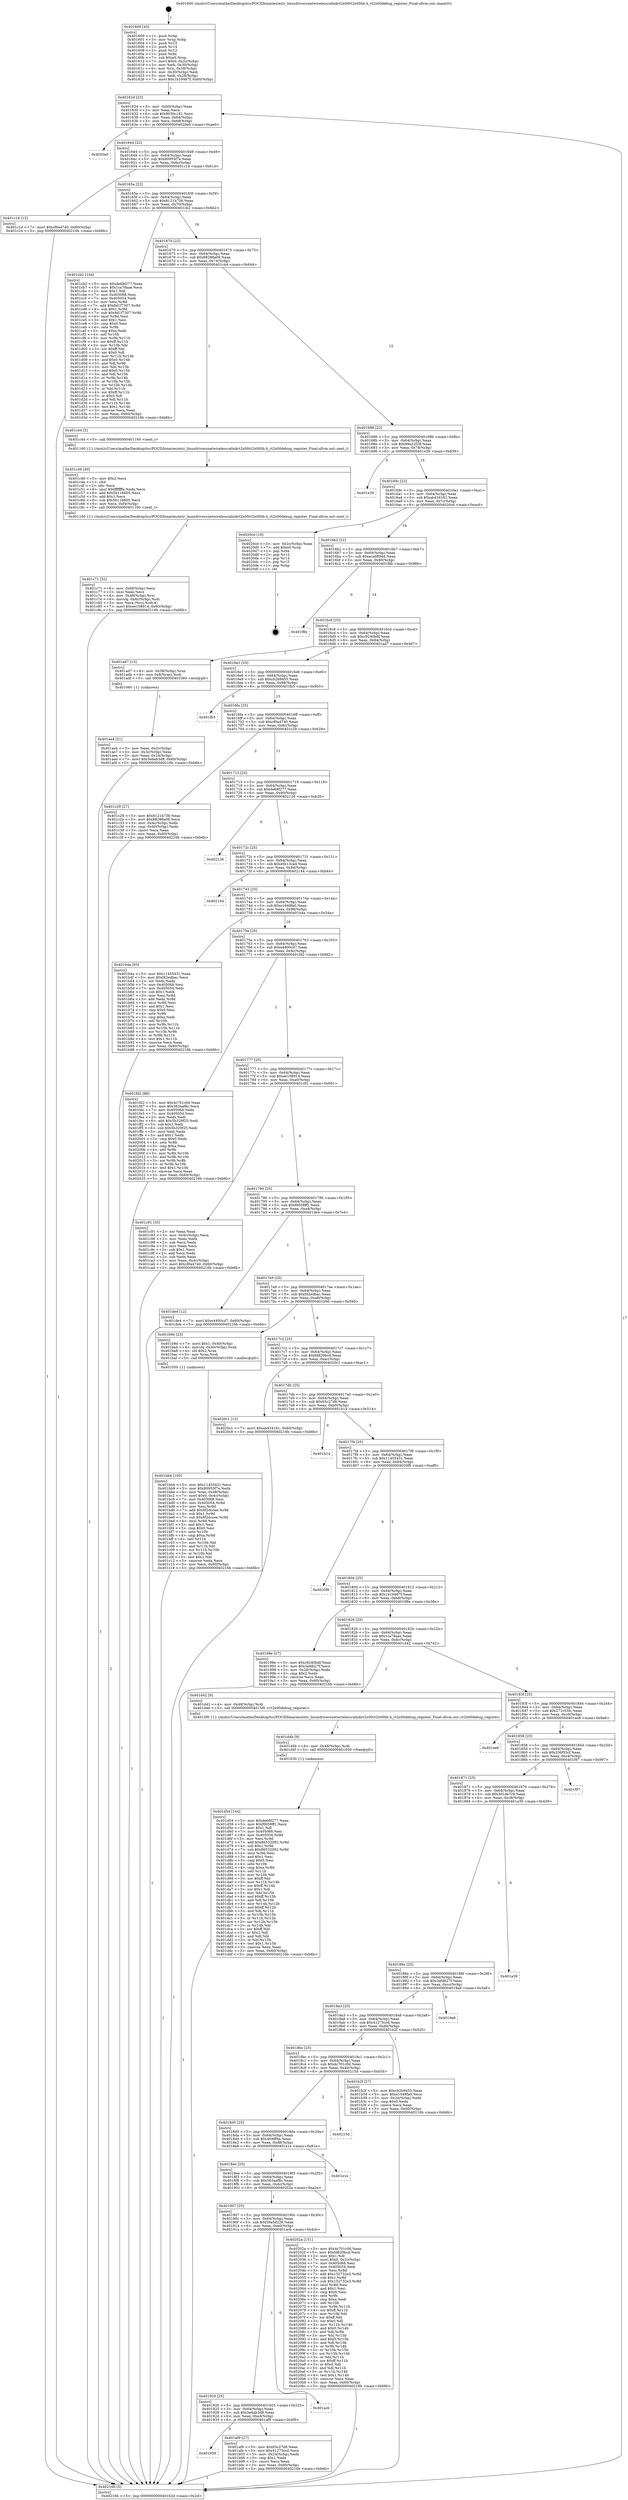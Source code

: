 digraph "0x401600" {
  label = "0x401600 (/mnt/c/Users/mathe/Desktop/tcc/POCII/binaries/extr_linuxdriversnetwirelessralinkrt2x00rt2x00lib.h_rt2x00debug_register_Final-ollvm.out::main(0))"
  labelloc = "t"
  node[shape=record]

  Entry [label="",width=0.3,height=0.3,shape=circle,fillcolor=black,style=filled]
  "0x40162d" [label="{
     0x40162d [23]\l
     | [instrs]\l
     &nbsp;&nbsp;0x40162d \<+3\>: mov -0x60(%rbp),%eax\l
     &nbsp;&nbsp;0x401630 \<+2\>: mov %eax,%ecx\l
     &nbsp;&nbsp;0x401632 \<+6\>: sub $0x8030c181,%ecx\l
     &nbsp;&nbsp;0x401638 \<+3\>: mov %eax,-0x64(%rbp)\l
     &nbsp;&nbsp;0x40163b \<+3\>: mov %ecx,-0x68(%rbp)\l
     &nbsp;&nbsp;0x40163e \<+6\>: je 00000000004020e0 \<main+0xae0\>\l
  }"]
  "0x4020e0" [label="{
     0x4020e0\l
  }", style=dashed]
  "0x401644" [label="{
     0x401644 [22]\l
     | [instrs]\l
     &nbsp;&nbsp;0x401644 \<+5\>: jmp 0000000000401649 \<main+0x49\>\l
     &nbsp;&nbsp;0x401649 \<+3\>: mov -0x64(%rbp),%eax\l
     &nbsp;&nbsp;0x40164c \<+5\>: sub $0x80955f7e,%eax\l
     &nbsp;&nbsp;0x401651 \<+3\>: mov %eax,-0x6c(%rbp)\l
     &nbsp;&nbsp;0x401654 \<+6\>: je 0000000000401c1d \<main+0x61d\>\l
  }"]
  Exit [label="",width=0.3,height=0.3,shape=circle,fillcolor=black,style=filled,peripheries=2]
  "0x401c1d" [label="{
     0x401c1d [12]\l
     | [instrs]\l
     &nbsp;&nbsp;0x401c1d \<+7\>: movl $0xcf0a4740,-0x60(%rbp)\l
     &nbsp;&nbsp;0x401c24 \<+5\>: jmp 000000000040216b \<main+0xb6b\>\l
  }"]
  "0x40165a" [label="{
     0x40165a [22]\l
     | [instrs]\l
     &nbsp;&nbsp;0x40165a \<+5\>: jmp 000000000040165f \<main+0x5f\>\l
     &nbsp;&nbsp;0x40165f \<+3\>: mov -0x64(%rbp),%eax\l
     &nbsp;&nbsp;0x401662 \<+5\>: sub $0x8121b736,%eax\l
     &nbsp;&nbsp;0x401667 \<+3\>: mov %eax,-0x70(%rbp)\l
     &nbsp;&nbsp;0x40166a \<+6\>: je 0000000000401cb2 \<main+0x6b2\>\l
  }"]
  "0x401d54" [label="{
     0x401d54 [144]\l
     | [instrs]\l
     &nbsp;&nbsp;0x401d54 \<+5\>: mov $0xde68f277,%eax\l
     &nbsp;&nbsp;0x401d59 \<+5\>: mov $0xf0058ff1,%ecx\l
     &nbsp;&nbsp;0x401d5e \<+2\>: mov $0x1,%dl\l
     &nbsp;&nbsp;0x401d60 \<+7\>: mov 0x405068,%esi\l
     &nbsp;&nbsp;0x401d67 \<+8\>: mov 0x405054,%r8d\l
     &nbsp;&nbsp;0x401d6f \<+3\>: mov %esi,%r9d\l
     &nbsp;&nbsp;0x401d72 \<+7\>: add $0x86532092,%r9d\l
     &nbsp;&nbsp;0x401d79 \<+4\>: sub $0x1,%r9d\l
     &nbsp;&nbsp;0x401d7d \<+7\>: sub $0x86532092,%r9d\l
     &nbsp;&nbsp;0x401d84 \<+4\>: imul %r9d,%esi\l
     &nbsp;&nbsp;0x401d88 \<+3\>: and $0x1,%esi\l
     &nbsp;&nbsp;0x401d8b \<+3\>: cmp $0x0,%esi\l
     &nbsp;&nbsp;0x401d8e \<+4\>: sete %r10b\l
     &nbsp;&nbsp;0x401d92 \<+4\>: cmp $0xa,%r8d\l
     &nbsp;&nbsp;0x401d96 \<+4\>: setl %r11b\l
     &nbsp;&nbsp;0x401d9a \<+3\>: mov %r10b,%bl\l
     &nbsp;&nbsp;0x401d9d \<+3\>: xor $0xff,%bl\l
     &nbsp;&nbsp;0x401da0 \<+3\>: mov %r11b,%r14b\l
     &nbsp;&nbsp;0x401da3 \<+4\>: xor $0xff,%r14b\l
     &nbsp;&nbsp;0x401da7 \<+3\>: xor $0x1,%dl\l
     &nbsp;&nbsp;0x401daa \<+3\>: mov %bl,%r15b\l
     &nbsp;&nbsp;0x401dad \<+4\>: and $0xff,%r15b\l
     &nbsp;&nbsp;0x401db1 \<+3\>: and %dl,%r10b\l
     &nbsp;&nbsp;0x401db4 \<+3\>: mov %r14b,%r12b\l
     &nbsp;&nbsp;0x401db7 \<+4\>: and $0xff,%r12b\l
     &nbsp;&nbsp;0x401dbb \<+3\>: and %dl,%r11b\l
     &nbsp;&nbsp;0x401dbe \<+3\>: or %r10b,%r15b\l
     &nbsp;&nbsp;0x401dc1 \<+3\>: or %r11b,%r12b\l
     &nbsp;&nbsp;0x401dc4 \<+3\>: xor %r12b,%r15b\l
     &nbsp;&nbsp;0x401dc7 \<+3\>: or %r14b,%bl\l
     &nbsp;&nbsp;0x401dca \<+3\>: xor $0xff,%bl\l
     &nbsp;&nbsp;0x401dcd \<+3\>: or $0x1,%dl\l
     &nbsp;&nbsp;0x401dd0 \<+2\>: and %dl,%bl\l
     &nbsp;&nbsp;0x401dd2 \<+3\>: or %bl,%r15b\l
     &nbsp;&nbsp;0x401dd5 \<+4\>: test $0x1,%r15b\l
     &nbsp;&nbsp;0x401dd9 \<+3\>: cmovne %ecx,%eax\l
     &nbsp;&nbsp;0x401ddc \<+3\>: mov %eax,-0x60(%rbp)\l
     &nbsp;&nbsp;0x401ddf \<+5\>: jmp 000000000040216b \<main+0xb6b\>\l
  }"]
  "0x401cb2" [label="{
     0x401cb2 [144]\l
     | [instrs]\l
     &nbsp;&nbsp;0x401cb2 \<+5\>: mov $0xde68f277,%eax\l
     &nbsp;&nbsp;0x401cb7 \<+5\>: mov $0x1ca78aae,%ecx\l
     &nbsp;&nbsp;0x401cbc \<+2\>: mov $0x1,%dl\l
     &nbsp;&nbsp;0x401cbe \<+7\>: mov 0x405068,%esi\l
     &nbsp;&nbsp;0x401cc5 \<+7\>: mov 0x405054,%edi\l
     &nbsp;&nbsp;0x401ccc \<+3\>: mov %esi,%r8d\l
     &nbsp;&nbsp;0x401ccf \<+7\>: add $0x8d1f7307,%r8d\l
     &nbsp;&nbsp;0x401cd6 \<+4\>: sub $0x1,%r8d\l
     &nbsp;&nbsp;0x401cda \<+7\>: sub $0x8d1f7307,%r8d\l
     &nbsp;&nbsp;0x401ce1 \<+4\>: imul %r8d,%esi\l
     &nbsp;&nbsp;0x401ce5 \<+3\>: and $0x1,%esi\l
     &nbsp;&nbsp;0x401ce8 \<+3\>: cmp $0x0,%esi\l
     &nbsp;&nbsp;0x401ceb \<+4\>: sete %r9b\l
     &nbsp;&nbsp;0x401cef \<+3\>: cmp $0xa,%edi\l
     &nbsp;&nbsp;0x401cf2 \<+4\>: setl %r10b\l
     &nbsp;&nbsp;0x401cf6 \<+3\>: mov %r9b,%r11b\l
     &nbsp;&nbsp;0x401cf9 \<+4\>: xor $0xff,%r11b\l
     &nbsp;&nbsp;0x401cfd \<+3\>: mov %r10b,%bl\l
     &nbsp;&nbsp;0x401d00 \<+3\>: xor $0xff,%bl\l
     &nbsp;&nbsp;0x401d03 \<+3\>: xor $0x0,%dl\l
     &nbsp;&nbsp;0x401d06 \<+3\>: mov %r11b,%r14b\l
     &nbsp;&nbsp;0x401d09 \<+4\>: and $0x0,%r14b\l
     &nbsp;&nbsp;0x401d0d \<+3\>: and %dl,%r9b\l
     &nbsp;&nbsp;0x401d10 \<+3\>: mov %bl,%r15b\l
     &nbsp;&nbsp;0x401d13 \<+4\>: and $0x0,%r15b\l
     &nbsp;&nbsp;0x401d17 \<+3\>: and %dl,%r10b\l
     &nbsp;&nbsp;0x401d1a \<+3\>: or %r9b,%r14b\l
     &nbsp;&nbsp;0x401d1d \<+3\>: or %r10b,%r15b\l
     &nbsp;&nbsp;0x401d20 \<+3\>: xor %r15b,%r14b\l
     &nbsp;&nbsp;0x401d23 \<+3\>: or %bl,%r11b\l
     &nbsp;&nbsp;0x401d26 \<+4\>: xor $0xff,%r11b\l
     &nbsp;&nbsp;0x401d2a \<+3\>: or $0x0,%dl\l
     &nbsp;&nbsp;0x401d2d \<+3\>: and %dl,%r11b\l
     &nbsp;&nbsp;0x401d30 \<+3\>: or %r11b,%r14b\l
     &nbsp;&nbsp;0x401d33 \<+4\>: test $0x1,%r14b\l
     &nbsp;&nbsp;0x401d37 \<+3\>: cmovne %ecx,%eax\l
     &nbsp;&nbsp;0x401d3a \<+3\>: mov %eax,-0x60(%rbp)\l
     &nbsp;&nbsp;0x401d3d \<+5\>: jmp 000000000040216b \<main+0xb6b\>\l
  }"]
  "0x401670" [label="{
     0x401670 [22]\l
     | [instrs]\l
     &nbsp;&nbsp;0x401670 \<+5\>: jmp 0000000000401675 \<main+0x75\>\l
     &nbsp;&nbsp;0x401675 \<+3\>: mov -0x64(%rbp),%eax\l
     &nbsp;&nbsp;0x401678 \<+5\>: sub $0x88288a09,%eax\l
     &nbsp;&nbsp;0x40167d \<+3\>: mov %eax,-0x74(%rbp)\l
     &nbsp;&nbsp;0x401680 \<+6\>: je 0000000000401c44 \<main+0x644\>\l
  }"]
  "0x401d4b" [label="{
     0x401d4b [9]\l
     | [instrs]\l
     &nbsp;&nbsp;0x401d4b \<+4\>: mov -0x48(%rbp),%rdi\l
     &nbsp;&nbsp;0x401d4f \<+5\>: call 0000000000401030 \<free@plt\>\l
     | [calls]\l
     &nbsp;&nbsp;0x401030 \{1\} (unknown)\l
  }"]
  "0x401c44" [label="{
     0x401c44 [5]\l
     | [instrs]\l
     &nbsp;&nbsp;0x401c44 \<+5\>: call 0000000000401160 \<next_i\>\l
     | [calls]\l
     &nbsp;&nbsp;0x401160 \{1\} (/mnt/c/Users/mathe/Desktop/tcc/POCII/binaries/extr_linuxdriversnetwirelessralinkrt2x00rt2x00lib.h_rt2x00debug_register_Final-ollvm.out::next_i)\l
  }"]
  "0x401686" [label="{
     0x401686 [22]\l
     | [instrs]\l
     &nbsp;&nbsp;0x401686 \<+5\>: jmp 000000000040168b \<main+0x8b\>\l
     &nbsp;&nbsp;0x40168b \<+3\>: mov -0x64(%rbp),%eax\l
     &nbsp;&nbsp;0x40168e \<+5\>: sub $0x99a22f28,%eax\l
     &nbsp;&nbsp;0x401693 \<+3\>: mov %eax,-0x78(%rbp)\l
     &nbsp;&nbsp;0x401696 \<+6\>: je 0000000000401e39 \<main+0x839\>\l
  }"]
  "0x401c71" [label="{
     0x401c71 [32]\l
     | [instrs]\l
     &nbsp;&nbsp;0x401c71 \<+6\>: mov -0xf4(%rbp),%ecx\l
     &nbsp;&nbsp;0x401c77 \<+3\>: imul %eax,%ecx\l
     &nbsp;&nbsp;0x401c7a \<+4\>: mov -0x48(%rbp),%rsi\l
     &nbsp;&nbsp;0x401c7e \<+4\>: movslq -0x4c(%rbp),%rdi\l
     &nbsp;&nbsp;0x401c82 \<+3\>: mov %ecx,(%rsi,%rdi,4)\l
     &nbsp;&nbsp;0x401c85 \<+7\>: movl $0xee108914,-0x60(%rbp)\l
     &nbsp;&nbsp;0x401c8c \<+5\>: jmp 000000000040216b \<main+0xb6b\>\l
  }"]
  "0x401e39" [label="{
     0x401e39\l
  }", style=dashed]
  "0x40169c" [label="{
     0x40169c [22]\l
     | [instrs]\l
     &nbsp;&nbsp;0x40169c \<+5\>: jmp 00000000004016a1 \<main+0xa1\>\l
     &nbsp;&nbsp;0x4016a1 \<+3\>: mov -0x64(%rbp),%eax\l
     &nbsp;&nbsp;0x4016a4 \<+5\>: sub $0xab434161,%eax\l
     &nbsp;&nbsp;0x4016a9 \<+3\>: mov %eax,-0x7c(%rbp)\l
     &nbsp;&nbsp;0x4016ac \<+6\>: je 00000000004020cd \<main+0xacd\>\l
  }"]
  "0x401c49" [label="{
     0x401c49 [40]\l
     | [instrs]\l
     &nbsp;&nbsp;0x401c49 \<+5\>: mov $0x2,%ecx\l
     &nbsp;&nbsp;0x401c4e \<+1\>: cltd\l
     &nbsp;&nbsp;0x401c4f \<+2\>: idiv %ecx\l
     &nbsp;&nbsp;0x401c51 \<+6\>: imul $0xfffffffe,%edx,%ecx\l
     &nbsp;&nbsp;0x401c57 \<+6\>: add $0x5b116605,%ecx\l
     &nbsp;&nbsp;0x401c5d \<+3\>: add $0x1,%ecx\l
     &nbsp;&nbsp;0x401c60 \<+6\>: sub $0x5b116605,%ecx\l
     &nbsp;&nbsp;0x401c66 \<+6\>: mov %ecx,-0xf4(%rbp)\l
     &nbsp;&nbsp;0x401c6c \<+5\>: call 0000000000401160 \<next_i\>\l
     | [calls]\l
     &nbsp;&nbsp;0x401160 \{1\} (/mnt/c/Users/mathe/Desktop/tcc/POCII/binaries/extr_linuxdriversnetwirelessralinkrt2x00rt2x00lib.h_rt2x00debug_register_Final-ollvm.out::next_i)\l
  }"]
  "0x4020cd" [label="{
     0x4020cd [19]\l
     | [instrs]\l
     &nbsp;&nbsp;0x4020cd \<+3\>: mov -0x2c(%rbp),%eax\l
     &nbsp;&nbsp;0x4020d0 \<+7\>: add $0xe0,%rsp\l
     &nbsp;&nbsp;0x4020d7 \<+1\>: pop %rbx\l
     &nbsp;&nbsp;0x4020d8 \<+2\>: pop %r12\l
     &nbsp;&nbsp;0x4020da \<+2\>: pop %r14\l
     &nbsp;&nbsp;0x4020dc \<+2\>: pop %r15\l
     &nbsp;&nbsp;0x4020de \<+1\>: pop %rbp\l
     &nbsp;&nbsp;0x4020df \<+1\>: ret\l
  }"]
  "0x4016b2" [label="{
     0x4016b2 [22]\l
     | [instrs]\l
     &nbsp;&nbsp;0x4016b2 \<+5\>: jmp 00000000004016b7 \<main+0xb7\>\l
     &nbsp;&nbsp;0x4016b7 \<+3\>: mov -0x64(%rbp),%eax\l
     &nbsp;&nbsp;0x4016ba \<+5\>: sub $0xaca0894d,%eax\l
     &nbsp;&nbsp;0x4016bf \<+3\>: mov %eax,-0x80(%rbp)\l
     &nbsp;&nbsp;0x4016c2 \<+6\>: je 0000000000401f8b \<main+0x98b\>\l
  }"]
  "0x401bb4" [label="{
     0x401bb4 [105]\l
     | [instrs]\l
     &nbsp;&nbsp;0x401bb4 \<+5\>: mov $0x11455431,%ecx\l
     &nbsp;&nbsp;0x401bb9 \<+5\>: mov $0x80955f7e,%edx\l
     &nbsp;&nbsp;0x401bbe \<+4\>: mov %rax,-0x48(%rbp)\l
     &nbsp;&nbsp;0x401bc2 \<+7\>: movl $0x0,-0x4c(%rbp)\l
     &nbsp;&nbsp;0x401bc9 \<+7\>: mov 0x405068,%esi\l
     &nbsp;&nbsp;0x401bd0 \<+8\>: mov 0x405054,%r8d\l
     &nbsp;&nbsp;0x401bd8 \<+3\>: mov %esi,%r9d\l
     &nbsp;&nbsp;0x401bdb \<+7\>: add $0x8f2dccee,%r9d\l
     &nbsp;&nbsp;0x401be2 \<+4\>: sub $0x1,%r9d\l
     &nbsp;&nbsp;0x401be6 \<+7\>: sub $0x8f2dccee,%r9d\l
     &nbsp;&nbsp;0x401bed \<+4\>: imul %r9d,%esi\l
     &nbsp;&nbsp;0x401bf1 \<+3\>: and $0x1,%esi\l
     &nbsp;&nbsp;0x401bf4 \<+3\>: cmp $0x0,%esi\l
     &nbsp;&nbsp;0x401bf7 \<+4\>: sete %r10b\l
     &nbsp;&nbsp;0x401bfb \<+4\>: cmp $0xa,%r8d\l
     &nbsp;&nbsp;0x401bff \<+4\>: setl %r11b\l
     &nbsp;&nbsp;0x401c03 \<+3\>: mov %r10b,%bl\l
     &nbsp;&nbsp;0x401c06 \<+3\>: and %r11b,%bl\l
     &nbsp;&nbsp;0x401c09 \<+3\>: xor %r11b,%r10b\l
     &nbsp;&nbsp;0x401c0c \<+3\>: or %r10b,%bl\l
     &nbsp;&nbsp;0x401c0f \<+3\>: test $0x1,%bl\l
     &nbsp;&nbsp;0x401c12 \<+3\>: cmovne %edx,%ecx\l
     &nbsp;&nbsp;0x401c15 \<+3\>: mov %ecx,-0x60(%rbp)\l
     &nbsp;&nbsp;0x401c18 \<+5\>: jmp 000000000040216b \<main+0xb6b\>\l
  }"]
  "0x401f8b" [label="{
     0x401f8b\l
  }", style=dashed]
  "0x4016c8" [label="{
     0x4016c8 [25]\l
     | [instrs]\l
     &nbsp;&nbsp;0x4016c8 \<+5\>: jmp 00000000004016cd \<main+0xcd\>\l
     &nbsp;&nbsp;0x4016cd \<+3\>: mov -0x64(%rbp),%eax\l
     &nbsp;&nbsp;0x4016d0 \<+5\>: sub $0xc9240bdf,%eax\l
     &nbsp;&nbsp;0x4016d5 \<+6\>: mov %eax,-0x84(%rbp)\l
     &nbsp;&nbsp;0x4016db \<+6\>: je 0000000000401ad7 \<main+0x4d7\>\l
  }"]
  "0x401939" [label="{
     0x401939\l
  }", style=dashed]
  "0x401ad7" [label="{
     0x401ad7 [13]\l
     | [instrs]\l
     &nbsp;&nbsp;0x401ad7 \<+4\>: mov -0x38(%rbp),%rax\l
     &nbsp;&nbsp;0x401adb \<+4\>: mov 0x8(%rax),%rdi\l
     &nbsp;&nbsp;0x401adf \<+5\>: call 0000000000401060 \<atoi@plt\>\l
     | [calls]\l
     &nbsp;&nbsp;0x401060 \{1\} (unknown)\l
  }"]
  "0x4016e1" [label="{
     0x4016e1 [25]\l
     | [instrs]\l
     &nbsp;&nbsp;0x4016e1 \<+5\>: jmp 00000000004016e6 \<main+0xe6\>\l
     &nbsp;&nbsp;0x4016e6 \<+3\>: mov -0x64(%rbp),%eax\l
     &nbsp;&nbsp;0x4016e9 \<+5\>: sub $0xcb2b9455,%eax\l
     &nbsp;&nbsp;0x4016ee \<+6\>: mov %eax,-0x88(%rbp)\l
     &nbsp;&nbsp;0x4016f4 \<+6\>: je 0000000000401fb5 \<main+0x9b5\>\l
  }"]
  "0x401af9" [label="{
     0x401af9 [27]\l
     | [instrs]\l
     &nbsp;&nbsp;0x401af9 \<+5\>: mov $0x65c27d6,%eax\l
     &nbsp;&nbsp;0x401afe \<+5\>: mov $0x41275ccd,%ecx\l
     &nbsp;&nbsp;0x401b03 \<+3\>: mov -0x24(%rbp),%edx\l
     &nbsp;&nbsp;0x401b06 \<+3\>: cmp $0x1,%edx\l
     &nbsp;&nbsp;0x401b09 \<+3\>: cmovl %ecx,%eax\l
     &nbsp;&nbsp;0x401b0c \<+3\>: mov %eax,-0x60(%rbp)\l
     &nbsp;&nbsp;0x401b0f \<+5\>: jmp 000000000040216b \<main+0xb6b\>\l
  }"]
  "0x401fb5" [label="{
     0x401fb5\l
  }", style=dashed]
  "0x4016fa" [label="{
     0x4016fa [25]\l
     | [instrs]\l
     &nbsp;&nbsp;0x4016fa \<+5\>: jmp 00000000004016ff \<main+0xff\>\l
     &nbsp;&nbsp;0x4016ff \<+3\>: mov -0x64(%rbp),%eax\l
     &nbsp;&nbsp;0x401702 \<+5\>: sub $0xcf0a4740,%eax\l
     &nbsp;&nbsp;0x401707 \<+6\>: mov %eax,-0x8c(%rbp)\l
     &nbsp;&nbsp;0x40170d \<+6\>: je 0000000000401c29 \<main+0x629\>\l
  }"]
  "0x401920" [label="{
     0x401920 [25]\l
     | [instrs]\l
     &nbsp;&nbsp;0x401920 \<+5\>: jmp 0000000000401925 \<main+0x325\>\l
     &nbsp;&nbsp;0x401925 \<+3\>: mov -0x64(%rbp),%eax\l
     &nbsp;&nbsp;0x401928 \<+5\>: sub $0x5e6ab3d8,%eax\l
     &nbsp;&nbsp;0x40192d \<+6\>: mov %eax,-0xe4(%rbp)\l
     &nbsp;&nbsp;0x401933 \<+6\>: je 0000000000401af9 \<main+0x4f9\>\l
  }"]
  "0x401c29" [label="{
     0x401c29 [27]\l
     | [instrs]\l
     &nbsp;&nbsp;0x401c29 \<+5\>: mov $0x8121b736,%eax\l
     &nbsp;&nbsp;0x401c2e \<+5\>: mov $0x88288a09,%ecx\l
     &nbsp;&nbsp;0x401c33 \<+3\>: mov -0x4c(%rbp),%edx\l
     &nbsp;&nbsp;0x401c36 \<+3\>: cmp -0x40(%rbp),%edx\l
     &nbsp;&nbsp;0x401c39 \<+3\>: cmovl %ecx,%eax\l
     &nbsp;&nbsp;0x401c3c \<+3\>: mov %eax,-0x60(%rbp)\l
     &nbsp;&nbsp;0x401c3f \<+5\>: jmp 000000000040216b \<main+0xb6b\>\l
  }"]
  "0x401713" [label="{
     0x401713 [25]\l
     | [instrs]\l
     &nbsp;&nbsp;0x401713 \<+5\>: jmp 0000000000401718 \<main+0x118\>\l
     &nbsp;&nbsp;0x401718 \<+3\>: mov -0x64(%rbp),%eax\l
     &nbsp;&nbsp;0x40171b \<+5\>: sub $0xde68f277,%eax\l
     &nbsp;&nbsp;0x401720 \<+6\>: mov %eax,-0x90(%rbp)\l
     &nbsp;&nbsp;0x401726 \<+6\>: je 0000000000402126 \<main+0xb26\>\l
  }"]
  "0x401acb" [label="{
     0x401acb\l
  }", style=dashed]
  "0x402126" [label="{
     0x402126\l
  }", style=dashed]
  "0x40172c" [label="{
     0x40172c [25]\l
     | [instrs]\l
     &nbsp;&nbsp;0x40172c \<+5\>: jmp 0000000000401731 \<main+0x131\>\l
     &nbsp;&nbsp;0x401731 \<+3\>: mov -0x64(%rbp),%eax\l
     &nbsp;&nbsp;0x401734 \<+5\>: sub $0xe0b13ca4,%eax\l
     &nbsp;&nbsp;0x401739 \<+6\>: mov %eax,-0x94(%rbp)\l
     &nbsp;&nbsp;0x40173f \<+6\>: je 0000000000402144 \<main+0xb44\>\l
  }"]
  "0x401907" [label="{
     0x401907 [25]\l
     | [instrs]\l
     &nbsp;&nbsp;0x401907 \<+5\>: jmp 000000000040190c \<main+0x30c\>\l
     &nbsp;&nbsp;0x40190c \<+3\>: mov -0x64(%rbp),%eax\l
     &nbsp;&nbsp;0x40190f \<+5\>: sub $0x59a5d226,%eax\l
     &nbsp;&nbsp;0x401914 \<+6\>: mov %eax,-0xe0(%rbp)\l
     &nbsp;&nbsp;0x40191a \<+6\>: je 0000000000401acb \<main+0x4cb\>\l
  }"]
  "0x402144" [label="{
     0x402144\l
  }", style=dashed]
  "0x401745" [label="{
     0x401745 [25]\l
     | [instrs]\l
     &nbsp;&nbsp;0x401745 \<+5\>: jmp 000000000040174a \<main+0x14a\>\l
     &nbsp;&nbsp;0x40174a \<+3\>: mov -0x64(%rbp),%eax\l
     &nbsp;&nbsp;0x40174d \<+5\>: sub $0xe1949fa0,%eax\l
     &nbsp;&nbsp;0x401752 \<+6\>: mov %eax,-0x98(%rbp)\l
     &nbsp;&nbsp;0x401758 \<+6\>: je 0000000000401b4a \<main+0x54a\>\l
  }"]
  "0x40202a" [label="{
     0x40202a [151]\l
     | [instrs]\l
     &nbsp;&nbsp;0x40202a \<+5\>: mov $0x4c701c0d,%eax\l
     &nbsp;&nbsp;0x40202f \<+5\>: mov $0xfd820bcd,%ecx\l
     &nbsp;&nbsp;0x402034 \<+2\>: mov $0x1,%dl\l
     &nbsp;&nbsp;0x402036 \<+7\>: movl $0x0,-0x2c(%rbp)\l
     &nbsp;&nbsp;0x40203d \<+7\>: mov 0x405068,%esi\l
     &nbsp;&nbsp;0x402044 \<+7\>: mov 0x405054,%edi\l
     &nbsp;&nbsp;0x40204b \<+3\>: mov %esi,%r8d\l
     &nbsp;&nbsp;0x40204e \<+7\>: add $0x152732e3,%r8d\l
     &nbsp;&nbsp;0x402055 \<+4\>: sub $0x1,%r8d\l
     &nbsp;&nbsp;0x402059 \<+7\>: sub $0x152732e3,%r8d\l
     &nbsp;&nbsp;0x402060 \<+4\>: imul %r8d,%esi\l
     &nbsp;&nbsp;0x402064 \<+3\>: and $0x1,%esi\l
     &nbsp;&nbsp;0x402067 \<+3\>: cmp $0x0,%esi\l
     &nbsp;&nbsp;0x40206a \<+4\>: sete %r9b\l
     &nbsp;&nbsp;0x40206e \<+3\>: cmp $0xa,%edi\l
     &nbsp;&nbsp;0x402071 \<+4\>: setl %r10b\l
     &nbsp;&nbsp;0x402075 \<+3\>: mov %r9b,%r11b\l
     &nbsp;&nbsp;0x402078 \<+4\>: xor $0xff,%r11b\l
     &nbsp;&nbsp;0x40207c \<+3\>: mov %r10b,%bl\l
     &nbsp;&nbsp;0x40207f \<+3\>: xor $0xff,%bl\l
     &nbsp;&nbsp;0x402082 \<+3\>: xor $0x0,%dl\l
     &nbsp;&nbsp;0x402085 \<+3\>: mov %r11b,%r14b\l
     &nbsp;&nbsp;0x402088 \<+4\>: and $0x0,%r14b\l
     &nbsp;&nbsp;0x40208c \<+3\>: and %dl,%r9b\l
     &nbsp;&nbsp;0x40208f \<+3\>: mov %bl,%r15b\l
     &nbsp;&nbsp;0x402092 \<+4\>: and $0x0,%r15b\l
     &nbsp;&nbsp;0x402096 \<+3\>: and %dl,%r10b\l
     &nbsp;&nbsp;0x402099 \<+3\>: or %r9b,%r14b\l
     &nbsp;&nbsp;0x40209c \<+3\>: or %r10b,%r15b\l
     &nbsp;&nbsp;0x40209f \<+3\>: xor %r15b,%r14b\l
     &nbsp;&nbsp;0x4020a2 \<+3\>: or %bl,%r11b\l
     &nbsp;&nbsp;0x4020a5 \<+4\>: xor $0xff,%r11b\l
     &nbsp;&nbsp;0x4020a9 \<+3\>: or $0x0,%dl\l
     &nbsp;&nbsp;0x4020ac \<+3\>: and %dl,%r11b\l
     &nbsp;&nbsp;0x4020af \<+3\>: or %r11b,%r14b\l
     &nbsp;&nbsp;0x4020b2 \<+4\>: test $0x1,%r14b\l
     &nbsp;&nbsp;0x4020b6 \<+3\>: cmovne %ecx,%eax\l
     &nbsp;&nbsp;0x4020b9 \<+3\>: mov %eax,-0x60(%rbp)\l
     &nbsp;&nbsp;0x4020bc \<+5\>: jmp 000000000040216b \<main+0xb6b\>\l
  }"]
  "0x401b4a" [label="{
     0x401b4a [83]\l
     | [instrs]\l
     &nbsp;&nbsp;0x401b4a \<+5\>: mov $0x11455431,%eax\l
     &nbsp;&nbsp;0x401b4f \<+5\>: mov $0xf42edbac,%ecx\l
     &nbsp;&nbsp;0x401b54 \<+2\>: xor %edx,%edx\l
     &nbsp;&nbsp;0x401b56 \<+7\>: mov 0x405068,%esi\l
     &nbsp;&nbsp;0x401b5d \<+7\>: mov 0x405054,%edi\l
     &nbsp;&nbsp;0x401b64 \<+3\>: sub $0x1,%edx\l
     &nbsp;&nbsp;0x401b67 \<+3\>: mov %esi,%r8d\l
     &nbsp;&nbsp;0x401b6a \<+3\>: add %edx,%r8d\l
     &nbsp;&nbsp;0x401b6d \<+4\>: imul %r8d,%esi\l
     &nbsp;&nbsp;0x401b71 \<+3\>: and $0x1,%esi\l
     &nbsp;&nbsp;0x401b74 \<+3\>: cmp $0x0,%esi\l
     &nbsp;&nbsp;0x401b77 \<+4\>: sete %r9b\l
     &nbsp;&nbsp;0x401b7b \<+3\>: cmp $0xa,%edi\l
     &nbsp;&nbsp;0x401b7e \<+4\>: setl %r10b\l
     &nbsp;&nbsp;0x401b82 \<+3\>: mov %r9b,%r11b\l
     &nbsp;&nbsp;0x401b85 \<+3\>: and %r10b,%r11b\l
     &nbsp;&nbsp;0x401b88 \<+3\>: xor %r10b,%r9b\l
     &nbsp;&nbsp;0x401b8b \<+3\>: or %r9b,%r11b\l
     &nbsp;&nbsp;0x401b8e \<+4\>: test $0x1,%r11b\l
     &nbsp;&nbsp;0x401b92 \<+3\>: cmovne %ecx,%eax\l
     &nbsp;&nbsp;0x401b95 \<+3\>: mov %eax,-0x60(%rbp)\l
     &nbsp;&nbsp;0x401b98 \<+5\>: jmp 000000000040216b \<main+0xb6b\>\l
  }"]
  "0x40175e" [label="{
     0x40175e [25]\l
     | [instrs]\l
     &nbsp;&nbsp;0x40175e \<+5\>: jmp 0000000000401763 \<main+0x163\>\l
     &nbsp;&nbsp;0x401763 \<+3\>: mov -0x64(%rbp),%eax\l
     &nbsp;&nbsp;0x401766 \<+5\>: sub $0xe4400cd7,%eax\l
     &nbsp;&nbsp;0x40176b \<+6\>: mov %eax,-0x9c(%rbp)\l
     &nbsp;&nbsp;0x401771 \<+6\>: je 0000000000401fd2 \<main+0x9d2\>\l
  }"]
  "0x4018ee" [label="{
     0x4018ee [25]\l
     | [instrs]\l
     &nbsp;&nbsp;0x4018ee \<+5\>: jmp 00000000004018f3 \<main+0x2f3\>\l
     &nbsp;&nbsp;0x4018f3 \<+3\>: mov -0x64(%rbp),%eax\l
     &nbsp;&nbsp;0x4018f6 \<+5\>: sub $0x563aaf8c,%eax\l
     &nbsp;&nbsp;0x4018fb \<+6\>: mov %eax,-0xdc(%rbp)\l
     &nbsp;&nbsp;0x401901 \<+6\>: je 000000000040202a \<main+0xa2a\>\l
  }"]
  "0x401fd2" [label="{
     0x401fd2 [88]\l
     | [instrs]\l
     &nbsp;&nbsp;0x401fd2 \<+5\>: mov $0x4c701c0d,%eax\l
     &nbsp;&nbsp;0x401fd7 \<+5\>: mov $0x563aaf8c,%ecx\l
     &nbsp;&nbsp;0x401fdc \<+7\>: mov 0x405068,%edx\l
     &nbsp;&nbsp;0x401fe3 \<+7\>: mov 0x405054,%esi\l
     &nbsp;&nbsp;0x401fea \<+2\>: mov %edx,%edi\l
     &nbsp;&nbsp;0x401fec \<+6\>: add $0x5b329f25,%edi\l
     &nbsp;&nbsp;0x401ff2 \<+3\>: sub $0x1,%edi\l
     &nbsp;&nbsp;0x401ff5 \<+6\>: sub $0x5b329f25,%edi\l
     &nbsp;&nbsp;0x401ffb \<+3\>: imul %edi,%edx\l
     &nbsp;&nbsp;0x401ffe \<+3\>: and $0x1,%edx\l
     &nbsp;&nbsp;0x402001 \<+3\>: cmp $0x0,%edx\l
     &nbsp;&nbsp;0x402004 \<+4\>: sete %r8b\l
     &nbsp;&nbsp;0x402008 \<+3\>: cmp $0xa,%esi\l
     &nbsp;&nbsp;0x40200b \<+4\>: setl %r9b\l
     &nbsp;&nbsp;0x40200f \<+3\>: mov %r8b,%r10b\l
     &nbsp;&nbsp;0x402012 \<+3\>: and %r9b,%r10b\l
     &nbsp;&nbsp;0x402015 \<+3\>: xor %r9b,%r8b\l
     &nbsp;&nbsp;0x402018 \<+3\>: or %r8b,%r10b\l
     &nbsp;&nbsp;0x40201b \<+4\>: test $0x1,%r10b\l
     &nbsp;&nbsp;0x40201f \<+3\>: cmovne %ecx,%eax\l
     &nbsp;&nbsp;0x402022 \<+3\>: mov %eax,-0x60(%rbp)\l
     &nbsp;&nbsp;0x402025 \<+5\>: jmp 000000000040216b \<main+0xb6b\>\l
  }"]
  "0x401777" [label="{
     0x401777 [25]\l
     | [instrs]\l
     &nbsp;&nbsp;0x401777 \<+5\>: jmp 000000000040177c \<main+0x17c\>\l
     &nbsp;&nbsp;0x40177c \<+3\>: mov -0x64(%rbp),%eax\l
     &nbsp;&nbsp;0x40177f \<+5\>: sub $0xee108914,%eax\l
     &nbsp;&nbsp;0x401784 \<+6\>: mov %eax,-0xa0(%rbp)\l
     &nbsp;&nbsp;0x40178a \<+6\>: je 0000000000401c91 \<main+0x691\>\l
  }"]
  "0x401e1e" [label="{
     0x401e1e\l
  }", style=dashed]
  "0x401c91" [label="{
     0x401c91 [33]\l
     | [instrs]\l
     &nbsp;&nbsp;0x401c91 \<+2\>: xor %eax,%eax\l
     &nbsp;&nbsp;0x401c93 \<+3\>: mov -0x4c(%rbp),%ecx\l
     &nbsp;&nbsp;0x401c96 \<+2\>: mov %eax,%edx\l
     &nbsp;&nbsp;0x401c98 \<+2\>: sub %ecx,%edx\l
     &nbsp;&nbsp;0x401c9a \<+2\>: mov %eax,%ecx\l
     &nbsp;&nbsp;0x401c9c \<+3\>: sub $0x1,%ecx\l
     &nbsp;&nbsp;0x401c9f \<+2\>: add %ecx,%edx\l
     &nbsp;&nbsp;0x401ca1 \<+2\>: sub %edx,%eax\l
     &nbsp;&nbsp;0x401ca3 \<+3\>: mov %eax,-0x4c(%rbp)\l
     &nbsp;&nbsp;0x401ca6 \<+7\>: movl $0xcf0a4740,-0x60(%rbp)\l
     &nbsp;&nbsp;0x401cad \<+5\>: jmp 000000000040216b \<main+0xb6b\>\l
  }"]
  "0x401790" [label="{
     0x401790 [25]\l
     | [instrs]\l
     &nbsp;&nbsp;0x401790 \<+5\>: jmp 0000000000401795 \<main+0x195\>\l
     &nbsp;&nbsp;0x401795 \<+3\>: mov -0x64(%rbp),%eax\l
     &nbsp;&nbsp;0x401798 \<+5\>: sub $0xf0058ff1,%eax\l
     &nbsp;&nbsp;0x40179d \<+6\>: mov %eax,-0xa4(%rbp)\l
     &nbsp;&nbsp;0x4017a3 \<+6\>: je 0000000000401de4 \<main+0x7e4\>\l
  }"]
  "0x4018d5" [label="{
     0x4018d5 [25]\l
     | [instrs]\l
     &nbsp;&nbsp;0x4018d5 \<+5\>: jmp 00000000004018da \<main+0x2da\>\l
     &nbsp;&nbsp;0x4018da \<+3\>: mov -0x64(%rbp),%eax\l
     &nbsp;&nbsp;0x4018dd \<+5\>: sub $0x4fc6ff4a,%eax\l
     &nbsp;&nbsp;0x4018e2 \<+6\>: mov %eax,-0xd8(%rbp)\l
     &nbsp;&nbsp;0x4018e8 \<+6\>: je 0000000000401e1e \<main+0x81e\>\l
  }"]
  "0x401de4" [label="{
     0x401de4 [12]\l
     | [instrs]\l
     &nbsp;&nbsp;0x401de4 \<+7\>: movl $0xe4400cd7,-0x60(%rbp)\l
     &nbsp;&nbsp;0x401deb \<+5\>: jmp 000000000040216b \<main+0xb6b\>\l
  }"]
  "0x4017a9" [label="{
     0x4017a9 [25]\l
     | [instrs]\l
     &nbsp;&nbsp;0x4017a9 \<+5\>: jmp 00000000004017ae \<main+0x1ae\>\l
     &nbsp;&nbsp;0x4017ae \<+3\>: mov -0x64(%rbp),%eax\l
     &nbsp;&nbsp;0x4017b1 \<+5\>: sub $0xf42edbac,%eax\l
     &nbsp;&nbsp;0x4017b6 \<+6\>: mov %eax,-0xa8(%rbp)\l
     &nbsp;&nbsp;0x4017bc \<+6\>: je 0000000000401b9d \<main+0x59d\>\l
  }"]
  "0x40215d" [label="{
     0x40215d\l
  }", style=dashed]
  "0x401b9d" [label="{
     0x401b9d [23]\l
     | [instrs]\l
     &nbsp;&nbsp;0x401b9d \<+7\>: movl $0x1,-0x40(%rbp)\l
     &nbsp;&nbsp;0x401ba4 \<+4\>: movslq -0x40(%rbp),%rax\l
     &nbsp;&nbsp;0x401ba8 \<+4\>: shl $0x2,%rax\l
     &nbsp;&nbsp;0x401bac \<+3\>: mov %rax,%rdi\l
     &nbsp;&nbsp;0x401baf \<+5\>: call 0000000000401050 \<malloc@plt\>\l
     | [calls]\l
     &nbsp;&nbsp;0x401050 \{1\} (unknown)\l
  }"]
  "0x4017c2" [label="{
     0x4017c2 [25]\l
     | [instrs]\l
     &nbsp;&nbsp;0x4017c2 \<+5\>: jmp 00000000004017c7 \<main+0x1c7\>\l
     &nbsp;&nbsp;0x4017c7 \<+3\>: mov -0x64(%rbp),%eax\l
     &nbsp;&nbsp;0x4017ca \<+5\>: sub $0xfd820bcd,%eax\l
     &nbsp;&nbsp;0x4017cf \<+6\>: mov %eax,-0xac(%rbp)\l
     &nbsp;&nbsp;0x4017d5 \<+6\>: je 00000000004020c1 \<main+0xac1\>\l
  }"]
  "0x4018bc" [label="{
     0x4018bc [25]\l
     | [instrs]\l
     &nbsp;&nbsp;0x4018bc \<+5\>: jmp 00000000004018c1 \<main+0x2c1\>\l
     &nbsp;&nbsp;0x4018c1 \<+3\>: mov -0x64(%rbp),%eax\l
     &nbsp;&nbsp;0x4018c4 \<+5\>: sub $0x4c701c0d,%eax\l
     &nbsp;&nbsp;0x4018c9 \<+6\>: mov %eax,-0xd4(%rbp)\l
     &nbsp;&nbsp;0x4018cf \<+6\>: je 000000000040215d \<main+0xb5d\>\l
  }"]
  "0x4020c1" [label="{
     0x4020c1 [12]\l
     | [instrs]\l
     &nbsp;&nbsp;0x4020c1 \<+7\>: movl $0xab434161,-0x60(%rbp)\l
     &nbsp;&nbsp;0x4020c8 \<+5\>: jmp 000000000040216b \<main+0xb6b\>\l
  }"]
  "0x4017db" [label="{
     0x4017db [25]\l
     | [instrs]\l
     &nbsp;&nbsp;0x4017db \<+5\>: jmp 00000000004017e0 \<main+0x1e0\>\l
     &nbsp;&nbsp;0x4017e0 \<+3\>: mov -0x64(%rbp),%eax\l
     &nbsp;&nbsp;0x4017e3 \<+5\>: sub $0x65c27d6,%eax\l
     &nbsp;&nbsp;0x4017e8 \<+6\>: mov %eax,-0xb0(%rbp)\l
     &nbsp;&nbsp;0x4017ee \<+6\>: je 0000000000401b14 \<main+0x514\>\l
  }"]
  "0x401b2f" [label="{
     0x401b2f [27]\l
     | [instrs]\l
     &nbsp;&nbsp;0x401b2f \<+5\>: mov $0xcb2b9455,%eax\l
     &nbsp;&nbsp;0x401b34 \<+5\>: mov $0xe1949fa0,%ecx\l
     &nbsp;&nbsp;0x401b39 \<+3\>: mov -0x24(%rbp),%edx\l
     &nbsp;&nbsp;0x401b3c \<+3\>: cmp $0x0,%edx\l
     &nbsp;&nbsp;0x401b3f \<+3\>: cmove %ecx,%eax\l
     &nbsp;&nbsp;0x401b42 \<+3\>: mov %eax,-0x60(%rbp)\l
     &nbsp;&nbsp;0x401b45 \<+5\>: jmp 000000000040216b \<main+0xb6b\>\l
  }"]
  "0x401b14" [label="{
     0x401b14\l
  }", style=dashed]
  "0x4017f4" [label="{
     0x4017f4 [25]\l
     | [instrs]\l
     &nbsp;&nbsp;0x4017f4 \<+5\>: jmp 00000000004017f9 \<main+0x1f9\>\l
     &nbsp;&nbsp;0x4017f9 \<+3\>: mov -0x64(%rbp),%eax\l
     &nbsp;&nbsp;0x4017fc \<+5\>: sub $0x11455431,%eax\l
     &nbsp;&nbsp;0x401801 \<+6\>: mov %eax,-0xb4(%rbp)\l
     &nbsp;&nbsp;0x401807 \<+6\>: je 00000000004020f8 \<main+0xaf8\>\l
  }"]
  "0x4018a3" [label="{
     0x4018a3 [25]\l
     | [instrs]\l
     &nbsp;&nbsp;0x4018a3 \<+5\>: jmp 00000000004018a8 \<main+0x2a8\>\l
     &nbsp;&nbsp;0x4018a8 \<+3\>: mov -0x64(%rbp),%eax\l
     &nbsp;&nbsp;0x4018ab \<+5\>: sub $0x41275ccd,%eax\l
     &nbsp;&nbsp;0x4018b0 \<+6\>: mov %eax,-0xd0(%rbp)\l
     &nbsp;&nbsp;0x4018b6 \<+6\>: je 0000000000401b2f \<main+0x52f\>\l
  }"]
  "0x4020f8" [label="{
     0x4020f8\l
  }", style=dashed]
  "0x40180d" [label="{
     0x40180d [25]\l
     | [instrs]\l
     &nbsp;&nbsp;0x40180d \<+5\>: jmp 0000000000401812 \<main+0x212\>\l
     &nbsp;&nbsp;0x401812 \<+3\>: mov -0x64(%rbp),%eax\l
     &nbsp;&nbsp;0x401815 \<+5\>: sub $0x1b19467f,%eax\l
     &nbsp;&nbsp;0x40181a \<+6\>: mov %eax,-0xb8(%rbp)\l
     &nbsp;&nbsp;0x401820 \<+6\>: je 000000000040198e \<main+0x38e\>\l
  }"]
  "0x4019a9" [label="{
     0x4019a9\l
  }", style=dashed]
  "0x40198e" [label="{
     0x40198e [27]\l
     | [instrs]\l
     &nbsp;&nbsp;0x40198e \<+5\>: mov $0xc9240bdf,%eax\l
     &nbsp;&nbsp;0x401993 \<+5\>: mov $0x3afdb27f,%ecx\l
     &nbsp;&nbsp;0x401998 \<+3\>: mov -0x28(%rbp),%edx\l
     &nbsp;&nbsp;0x40199b \<+3\>: cmp $0x2,%edx\l
     &nbsp;&nbsp;0x40199e \<+3\>: cmovne %ecx,%eax\l
     &nbsp;&nbsp;0x4019a1 \<+3\>: mov %eax,-0x60(%rbp)\l
     &nbsp;&nbsp;0x4019a4 \<+5\>: jmp 000000000040216b \<main+0xb6b\>\l
  }"]
  "0x401826" [label="{
     0x401826 [25]\l
     | [instrs]\l
     &nbsp;&nbsp;0x401826 \<+5\>: jmp 000000000040182b \<main+0x22b\>\l
     &nbsp;&nbsp;0x40182b \<+3\>: mov -0x64(%rbp),%eax\l
     &nbsp;&nbsp;0x40182e \<+5\>: sub $0x1ca78aae,%eax\l
     &nbsp;&nbsp;0x401833 \<+6\>: mov %eax,-0xbc(%rbp)\l
     &nbsp;&nbsp;0x401839 \<+6\>: je 0000000000401d42 \<main+0x742\>\l
  }"]
  "0x40216b" [label="{
     0x40216b [5]\l
     | [instrs]\l
     &nbsp;&nbsp;0x40216b \<+5\>: jmp 000000000040162d \<main+0x2d\>\l
  }"]
  "0x401600" [label="{
     0x401600 [45]\l
     | [instrs]\l
     &nbsp;&nbsp;0x401600 \<+1\>: push %rbp\l
     &nbsp;&nbsp;0x401601 \<+3\>: mov %rsp,%rbp\l
     &nbsp;&nbsp;0x401604 \<+2\>: push %r15\l
     &nbsp;&nbsp;0x401606 \<+2\>: push %r14\l
     &nbsp;&nbsp;0x401608 \<+2\>: push %r12\l
     &nbsp;&nbsp;0x40160a \<+1\>: push %rbx\l
     &nbsp;&nbsp;0x40160b \<+7\>: sub $0xe0,%rsp\l
     &nbsp;&nbsp;0x401612 \<+7\>: movl $0x0,-0x2c(%rbp)\l
     &nbsp;&nbsp;0x401619 \<+3\>: mov %edi,-0x30(%rbp)\l
     &nbsp;&nbsp;0x40161c \<+4\>: mov %rsi,-0x38(%rbp)\l
     &nbsp;&nbsp;0x401620 \<+3\>: mov -0x30(%rbp),%edi\l
     &nbsp;&nbsp;0x401623 \<+3\>: mov %edi,-0x28(%rbp)\l
     &nbsp;&nbsp;0x401626 \<+7\>: movl $0x1b19467f,-0x60(%rbp)\l
  }"]
  "0x401ae4" [label="{
     0x401ae4 [21]\l
     | [instrs]\l
     &nbsp;&nbsp;0x401ae4 \<+3\>: mov %eax,-0x3c(%rbp)\l
     &nbsp;&nbsp;0x401ae7 \<+3\>: mov -0x3c(%rbp),%eax\l
     &nbsp;&nbsp;0x401aea \<+3\>: mov %eax,-0x24(%rbp)\l
     &nbsp;&nbsp;0x401aed \<+7\>: movl $0x5e6ab3d8,-0x60(%rbp)\l
     &nbsp;&nbsp;0x401af4 \<+5\>: jmp 000000000040216b \<main+0xb6b\>\l
  }"]
  "0x40188a" [label="{
     0x40188a [25]\l
     | [instrs]\l
     &nbsp;&nbsp;0x40188a \<+5\>: jmp 000000000040188f \<main+0x28f\>\l
     &nbsp;&nbsp;0x40188f \<+3\>: mov -0x64(%rbp),%eax\l
     &nbsp;&nbsp;0x401892 \<+5\>: sub $0x3afdb27f,%eax\l
     &nbsp;&nbsp;0x401897 \<+6\>: mov %eax,-0xcc(%rbp)\l
     &nbsp;&nbsp;0x40189d \<+6\>: je 00000000004019a9 \<main+0x3a9\>\l
  }"]
  "0x401d42" [label="{
     0x401d42 [9]\l
     | [instrs]\l
     &nbsp;&nbsp;0x401d42 \<+4\>: mov -0x48(%rbp),%rdi\l
     &nbsp;&nbsp;0x401d46 \<+5\>: call 00000000004015f0 \<rt2x00debug_register\>\l
     | [calls]\l
     &nbsp;&nbsp;0x4015f0 \{1\} (/mnt/c/Users/mathe/Desktop/tcc/POCII/binaries/extr_linuxdriversnetwirelessralinkrt2x00rt2x00lib.h_rt2x00debug_register_Final-ollvm.out::rt2x00debug_register)\l
  }"]
  "0x40183f" [label="{
     0x40183f [25]\l
     | [instrs]\l
     &nbsp;&nbsp;0x40183f \<+5\>: jmp 0000000000401844 \<main+0x244\>\l
     &nbsp;&nbsp;0x401844 \<+3\>: mov -0x64(%rbp),%eax\l
     &nbsp;&nbsp;0x401847 \<+5\>: sub $0x271c55fc,%eax\l
     &nbsp;&nbsp;0x40184c \<+6\>: mov %eax,-0xc0(%rbp)\l
     &nbsp;&nbsp;0x401852 \<+6\>: je 0000000000401ee6 \<main+0x8e6\>\l
  }"]
  "0x401a39" [label="{
     0x401a39\l
  }", style=dashed]
  "0x401ee6" [label="{
     0x401ee6\l
  }", style=dashed]
  "0x401858" [label="{
     0x401858 [25]\l
     | [instrs]\l
     &nbsp;&nbsp;0x401858 \<+5\>: jmp 000000000040185d \<main+0x25d\>\l
     &nbsp;&nbsp;0x40185d \<+3\>: mov -0x64(%rbp),%eax\l
     &nbsp;&nbsp;0x401860 \<+5\>: sub $0x336f55cf,%eax\l
     &nbsp;&nbsp;0x401865 \<+6\>: mov %eax,-0xc4(%rbp)\l
     &nbsp;&nbsp;0x40186b \<+6\>: je 0000000000401f97 \<main+0x997\>\l
  }"]
  "0x401871" [label="{
     0x401871 [25]\l
     | [instrs]\l
     &nbsp;&nbsp;0x401871 \<+5\>: jmp 0000000000401876 \<main+0x276\>\l
     &nbsp;&nbsp;0x401876 \<+3\>: mov -0x64(%rbp),%eax\l
     &nbsp;&nbsp;0x401879 \<+5\>: sub $0x361de7c9,%eax\l
     &nbsp;&nbsp;0x40187e \<+6\>: mov %eax,-0xc8(%rbp)\l
     &nbsp;&nbsp;0x401884 \<+6\>: je 0000000000401a39 \<main+0x439\>\l
  }"]
  "0x401f97" [label="{
     0x401f97\l
  }", style=dashed]
  Entry -> "0x401600" [label=" 1"]
  "0x40162d" -> "0x4020e0" [label=" 0"]
  "0x40162d" -> "0x401644" [label=" 18"]
  "0x4020cd" -> Exit [label=" 1"]
  "0x401644" -> "0x401c1d" [label=" 1"]
  "0x401644" -> "0x40165a" [label=" 17"]
  "0x4020c1" -> "0x40216b" [label=" 1"]
  "0x40165a" -> "0x401cb2" [label=" 1"]
  "0x40165a" -> "0x401670" [label=" 16"]
  "0x40202a" -> "0x40216b" [label=" 1"]
  "0x401670" -> "0x401c44" [label=" 1"]
  "0x401670" -> "0x401686" [label=" 15"]
  "0x401fd2" -> "0x40216b" [label=" 1"]
  "0x401686" -> "0x401e39" [label=" 0"]
  "0x401686" -> "0x40169c" [label=" 15"]
  "0x401de4" -> "0x40216b" [label=" 1"]
  "0x40169c" -> "0x4020cd" [label=" 1"]
  "0x40169c" -> "0x4016b2" [label=" 14"]
  "0x401d54" -> "0x40216b" [label=" 1"]
  "0x4016b2" -> "0x401f8b" [label=" 0"]
  "0x4016b2" -> "0x4016c8" [label=" 14"]
  "0x401d4b" -> "0x401d54" [label=" 1"]
  "0x4016c8" -> "0x401ad7" [label=" 1"]
  "0x4016c8" -> "0x4016e1" [label=" 13"]
  "0x401d42" -> "0x401d4b" [label=" 1"]
  "0x4016e1" -> "0x401fb5" [label=" 0"]
  "0x4016e1" -> "0x4016fa" [label=" 13"]
  "0x401cb2" -> "0x40216b" [label=" 1"]
  "0x4016fa" -> "0x401c29" [label=" 2"]
  "0x4016fa" -> "0x401713" [label=" 11"]
  "0x401c71" -> "0x40216b" [label=" 1"]
  "0x401713" -> "0x402126" [label=" 0"]
  "0x401713" -> "0x40172c" [label=" 11"]
  "0x401c49" -> "0x401c71" [label=" 1"]
  "0x40172c" -> "0x402144" [label=" 0"]
  "0x40172c" -> "0x401745" [label=" 11"]
  "0x401c29" -> "0x40216b" [label=" 2"]
  "0x401745" -> "0x401b4a" [label=" 1"]
  "0x401745" -> "0x40175e" [label=" 10"]
  "0x401c1d" -> "0x40216b" [label=" 1"]
  "0x40175e" -> "0x401fd2" [label=" 1"]
  "0x40175e" -> "0x401777" [label=" 9"]
  "0x401b9d" -> "0x401bb4" [label=" 1"]
  "0x401777" -> "0x401c91" [label=" 1"]
  "0x401777" -> "0x401790" [label=" 8"]
  "0x401b4a" -> "0x40216b" [label=" 1"]
  "0x401790" -> "0x401de4" [label=" 1"]
  "0x401790" -> "0x4017a9" [label=" 7"]
  "0x401af9" -> "0x40216b" [label=" 1"]
  "0x4017a9" -> "0x401b9d" [label=" 1"]
  "0x4017a9" -> "0x4017c2" [label=" 6"]
  "0x401920" -> "0x401939" [label=" 0"]
  "0x4017c2" -> "0x4020c1" [label=" 1"]
  "0x4017c2" -> "0x4017db" [label=" 5"]
  "0x401c91" -> "0x40216b" [label=" 1"]
  "0x4017db" -> "0x401b14" [label=" 0"]
  "0x4017db" -> "0x4017f4" [label=" 5"]
  "0x401907" -> "0x401920" [label=" 1"]
  "0x4017f4" -> "0x4020f8" [label=" 0"]
  "0x4017f4" -> "0x40180d" [label=" 5"]
  "0x401c44" -> "0x401c49" [label=" 1"]
  "0x40180d" -> "0x40198e" [label=" 1"]
  "0x40180d" -> "0x401826" [label=" 4"]
  "0x40198e" -> "0x40216b" [label=" 1"]
  "0x401600" -> "0x40162d" [label=" 1"]
  "0x40216b" -> "0x40162d" [label=" 17"]
  "0x401ad7" -> "0x401ae4" [label=" 1"]
  "0x401ae4" -> "0x40216b" [label=" 1"]
  "0x4018ee" -> "0x401907" [label=" 1"]
  "0x401826" -> "0x401d42" [label=" 1"]
  "0x401826" -> "0x40183f" [label=" 3"]
  "0x401bb4" -> "0x40216b" [label=" 1"]
  "0x40183f" -> "0x401ee6" [label=" 0"]
  "0x40183f" -> "0x401858" [label=" 3"]
  "0x4018d5" -> "0x4018ee" [label=" 2"]
  "0x401858" -> "0x401f97" [label=" 0"]
  "0x401858" -> "0x401871" [label=" 3"]
  "0x4018d5" -> "0x401e1e" [label=" 0"]
  "0x401871" -> "0x401a39" [label=" 0"]
  "0x401871" -> "0x40188a" [label=" 3"]
  "0x4018ee" -> "0x40202a" [label=" 1"]
  "0x40188a" -> "0x4019a9" [label=" 0"]
  "0x40188a" -> "0x4018a3" [label=" 3"]
  "0x401907" -> "0x401acb" [label=" 0"]
  "0x4018a3" -> "0x401b2f" [label=" 1"]
  "0x4018a3" -> "0x4018bc" [label=" 2"]
  "0x401920" -> "0x401af9" [label=" 1"]
  "0x4018bc" -> "0x40215d" [label=" 0"]
  "0x4018bc" -> "0x4018d5" [label=" 2"]
  "0x401b2f" -> "0x40216b" [label=" 1"]
}

